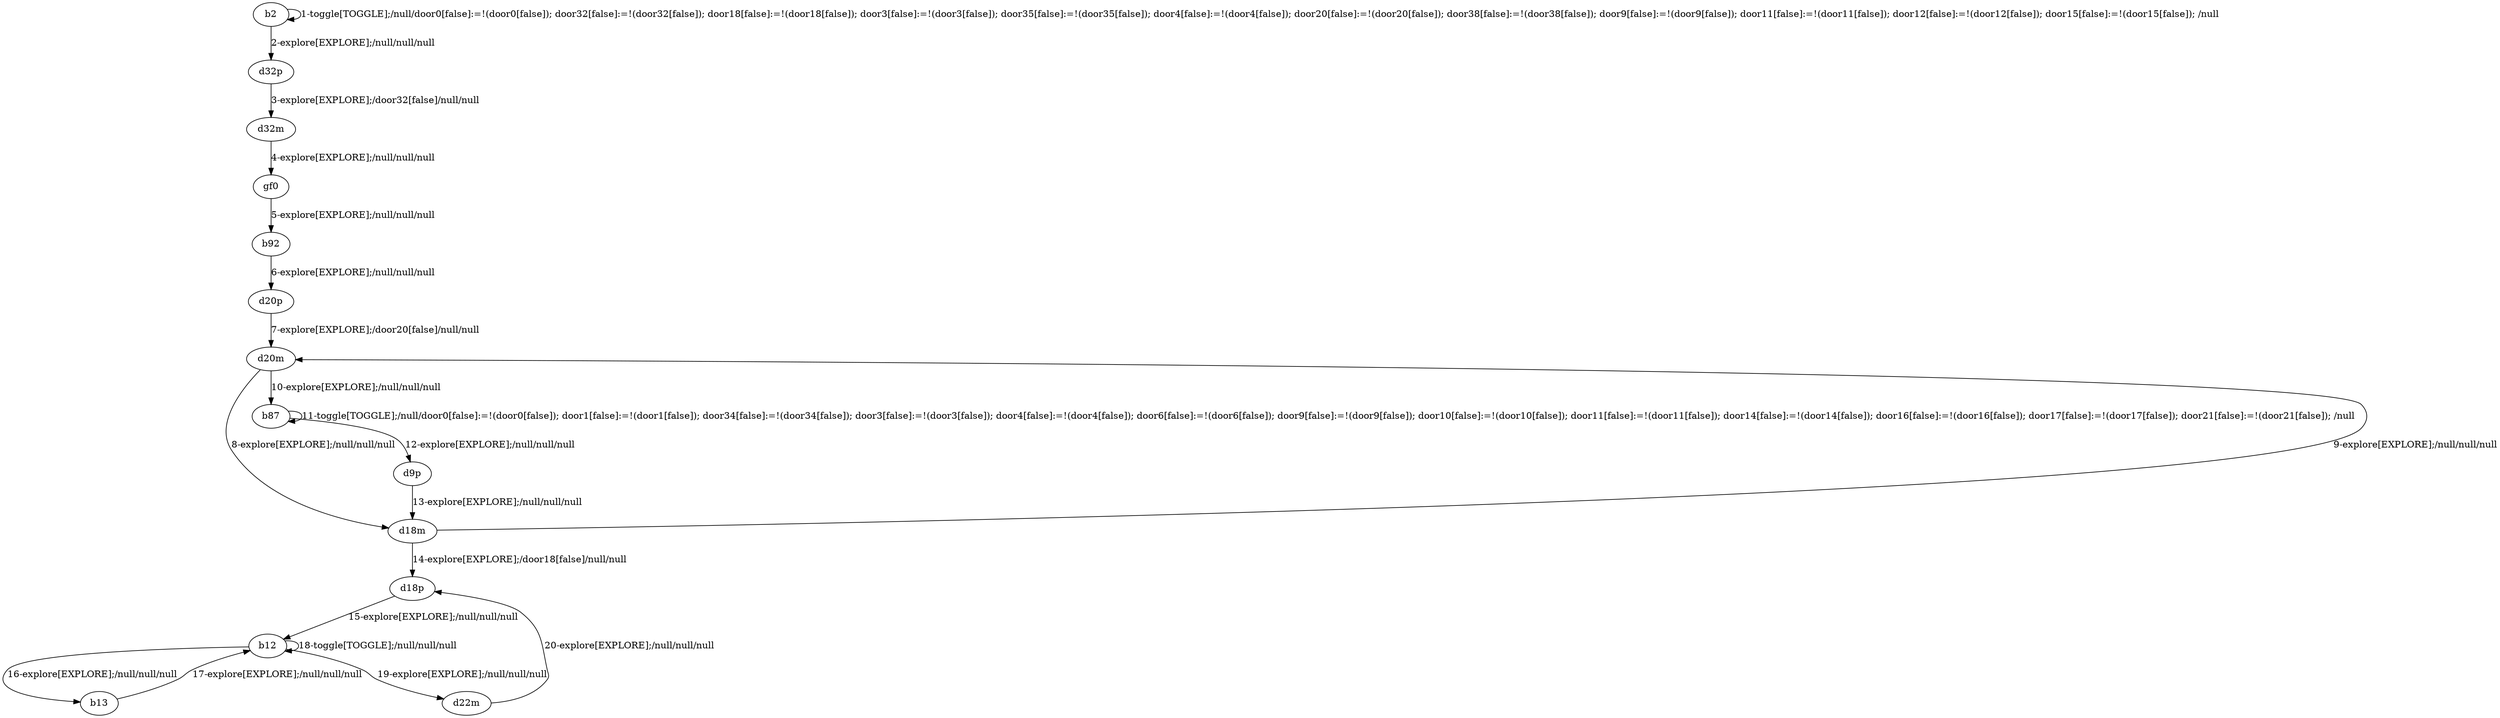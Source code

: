 # Total number of goals covered by this test: 4
# d18p --> b12
# b13 --> b12
# d22m --> d18p
# b12 --> b13

digraph g {
"b2" -> "b2" [label = "1-toggle[TOGGLE];/null/door0[false]:=!(door0[false]); door32[false]:=!(door32[false]); door18[false]:=!(door18[false]); door3[false]:=!(door3[false]); door35[false]:=!(door35[false]); door4[false]:=!(door4[false]); door20[false]:=!(door20[false]); door38[false]:=!(door38[false]); door9[false]:=!(door9[false]); door11[false]:=!(door11[false]); door12[false]:=!(door12[false]); door15[false]:=!(door15[false]); /null"];
"b2" -> "d32p" [label = "2-explore[EXPLORE];/null/null/null"];
"d32p" -> "d32m" [label = "3-explore[EXPLORE];/door32[false]/null/null"];
"d32m" -> "gf0" [label = "4-explore[EXPLORE];/null/null/null"];
"gf0" -> "b92" [label = "5-explore[EXPLORE];/null/null/null"];
"b92" -> "d20p" [label = "6-explore[EXPLORE];/null/null/null"];
"d20p" -> "d20m" [label = "7-explore[EXPLORE];/door20[false]/null/null"];
"d20m" -> "d18m" [label = "8-explore[EXPLORE];/null/null/null"];
"d18m" -> "d20m" [label = "9-explore[EXPLORE];/null/null/null"];
"d20m" -> "b87" [label = "10-explore[EXPLORE];/null/null/null"];
"b87" -> "b87" [label = "11-toggle[TOGGLE];/null/door0[false]:=!(door0[false]); door1[false]:=!(door1[false]); door34[false]:=!(door34[false]); door3[false]:=!(door3[false]); door4[false]:=!(door4[false]); door6[false]:=!(door6[false]); door9[false]:=!(door9[false]); door10[false]:=!(door10[false]); door11[false]:=!(door11[false]); door14[false]:=!(door14[false]); door16[false]:=!(door16[false]); door17[false]:=!(door17[false]); door21[false]:=!(door21[false]); /null"];
"b87" -> "d9p" [label = "12-explore[EXPLORE];/null/null/null"];
"d9p" -> "d18m" [label = "13-explore[EXPLORE];/null/null/null"];
"d18m" -> "d18p" [label = "14-explore[EXPLORE];/door18[false]/null/null"];
"d18p" -> "b12" [label = "15-explore[EXPLORE];/null/null/null"];
"b12" -> "b13" [label = "16-explore[EXPLORE];/null/null/null"];
"b13" -> "b12" [label = "17-explore[EXPLORE];/null/null/null"];
"b12" -> "b12" [label = "18-toggle[TOGGLE];/null/null/null"];
"b12" -> "d22m" [label = "19-explore[EXPLORE];/null/null/null"];
"d22m" -> "d18p" [label = "20-explore[EXPLORE];/null/null/null"];
}